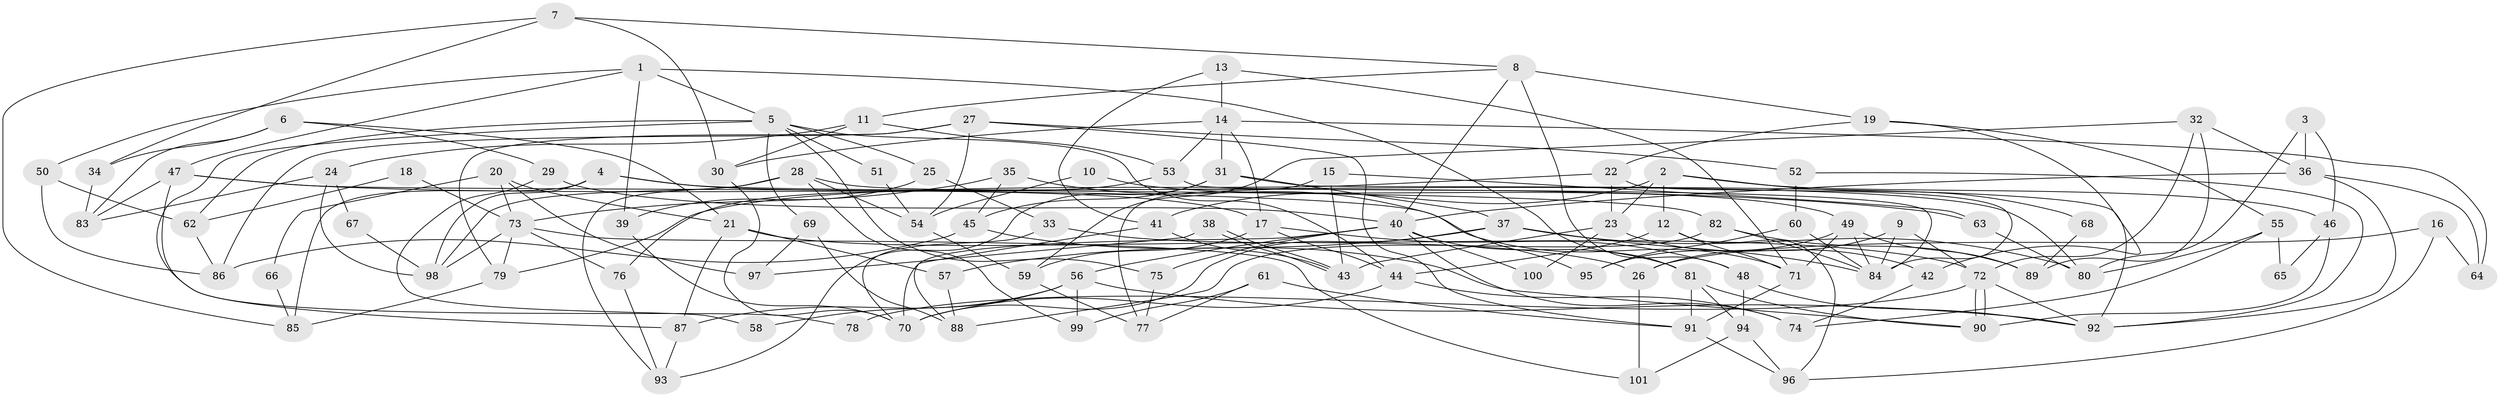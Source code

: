 // Generated by graph-tools (version 1.1) at 2025/02/03/09/25 03:02:04]
// undirected, 101 vertices, 202 edges
graph export_dot {
graph [start="1"]
  node [color=gray90,style=filled];
  1;
  2;
  3;
  4;
  5;
  6;
  7;
  8;
  9;
  10;
  11;
  12;
  13;
  14;
  15;
  16;
  17;
  18;
  19;
  20;
  21;
  22;
  23;
  24;
  25;
  26;
  27;
  28;
  29;
  30;
  31;
  32;
  33;
  34;
  35;
  36;
  37;
  38;
  39;
  40;
  41;
  42;
  43;
  44;
  45;
  46;
  47;
  48;
  49;
  50;
  51;
  52;
  53;
  54;
  55;
  56;
  57;
  58;
  59;
  60;
  61;
  62;
  63;
  64;
  65;
  66;
  67;
  68;
  69;
  70;
  71;
  72;
  73;
  74;
  75;
  76;
  77;
  78;
  79;
  80;
  81;
  82;
  83;
  84;
  85;
  86;
  87;
  88;
  89;
  90;
  91;
  92;
  93;
  94;
  95;
  96;
  97;
  98;
  99;
  100;
  101;
  1 -- 5;
  1 -- 39;
  1 -- 47;
  1 -- 50;
  1 -- 81;
  2 -- 12;
  2 -- 23;
  2 -- 41;
  2 -- 46;
  2 -- 68;
  3 -- 80;
  3 -- 46;
  3 -- 36;
  4 -- 17;
  4 -- 82;
  4 -- 85;
  4 -- 98;
  5 -- 62;
  5 -- 75;
  5 -- 25;
  5 -- 44;
  5 -- 51;
  5 -- 69;
  5 -- 87;
  6 -- 21;
  6 -- 83;
  6 -- 29;
  6 -- 34;
  7 -- 8;
  7 -- 85;
  7 -- 30;
  7 -- 34;
  8 -- 40;
  8 -- 48;
  8 -- 11;
  8 -- 19;
  9 -- 84;
  9 -- 26;
  9 -- 72;
  10 -- 54;
  10 -- 49;
  11 -- 30;
  11 -- 24;
  11 -- 53;
  12 -- 44;
  12 -- 96;
  12 -- 71;
  13 -- 41;
  13 -- 71;
  13 -- 14;
  14 -- 53;
  14 -- 17;
  14 -- 30;
  14 -- 31;
  14 -- 64;
  15 -- 63;
  15 -- 77;
  15 -- 43;
  16 -- 96;
  16 -- 64;
  16 -- 26;
  17 -- 44;
  17 -- 48;
  17 -- 59;
  18 -- 73;
  18 -- 62;
  19 -- 22;
  19 -- 42;
  19 -- 55;
  20 -- 21;
  20 -- 73;
  20 -- 66;
  20 -- 97;
  21 -- 87;
  21 -- 57;
  21 -- 26;
  22 -- 23;
  22 -- 84;
  22 -- 79;
  23 -- 43;
  23 -- 42;
  23 -- 100;
  24 -- 98;
  24 -- 67;
  24 -- 83;
  25 -- 33;
  25 -- 39;
  26 -- 101;
  27 -- 54;
  27 -- 79;
  27 -- 52;
  27 -- 86;
  27 -- 91;
  28 -- 93;
  28 -- 80;
  28 -- 54;
  28 -- 98;
  28 -- 99;
  29 -- 40;
  29 -- 58;
  30 -- 70;
  31 -- 92;
  31 -- 37;
  31 -- 45;
  31 -- 93;
  32 -- 36;
  32 -- 72;
  32 -- 59;
  32 -- 89;
  33 -- 72;
  33 -- 70;
  34 -- 83;
  35 -- 45;
  35 -- 73;
  35 -- 95;
  36 -- 40;
  36 -- 64;
  36 -- 92;
  37 -- 70;
  37 -- 57;
  37 -- 80;
  37 -- 84;
  38 -- 43;
  38 -- 43;
  38 -- 97;
  39 -- 70;
  40 -- 81;
  40 -- 56;
  40 -- 70;
  40 -- 74;
  40 -- 75;
  40 -- 100;
  41 -- 43;
  41 -- 88;
  42 -- 74;
  44 -- 70;
  44 -- 74;
  45 -- 90;
  45 -- 86;
  46 -- 90;
  46 -- 65;
  47 -- 83;
  47 -- 63;
  47 -- 71;
  47 -- 78;
  48 -- 92;
  48 -- 94;
  49 -- 84;
  49 -- 71;
  49 -- 89;
  49 -- 95;
  50 -- 86;
  50 -- 62;
  51 -- 54;
  52 -- 92;
  52 -- 60;
  53 -- 84;
  53 -- 76;
  54 -- 59;
  55 -- 74;
  55 -- 65;
  55 -- 80;
  56 -- 87;
  56 -- 92;
  56 -- 58;
  56 -- 99;
  57 -- 88;
  59 -- 77;
  60 -- 95;
  60 -- 84;
  61 -- 91;
  61 -- 99;
  61 -- 77;
  62 -- 86;
  63 -- 80;
  66 -- 85;
  67 -- 98;
  68 -- 89;
  69 -- 88;
  69 -- 97;
  71 -- 91;
  72 -- 90;
  72 -- 90;
  72 -- 78;
  72 -- 92;
  73 -- 101;
  73 -- 98;
  73 -- 76;
  73 -- 79;
  75 -- 77;
  76 -- 93;
  79 -- 85;
  81 -- 91;
  81 -- 90;
  81 -- 94;
  82 -- 84;
  82 -- 89;
  82 -- 88;
  87 -- 93;
  91 -- 96;
  94 -- 96;
  94 -- 101;
}
